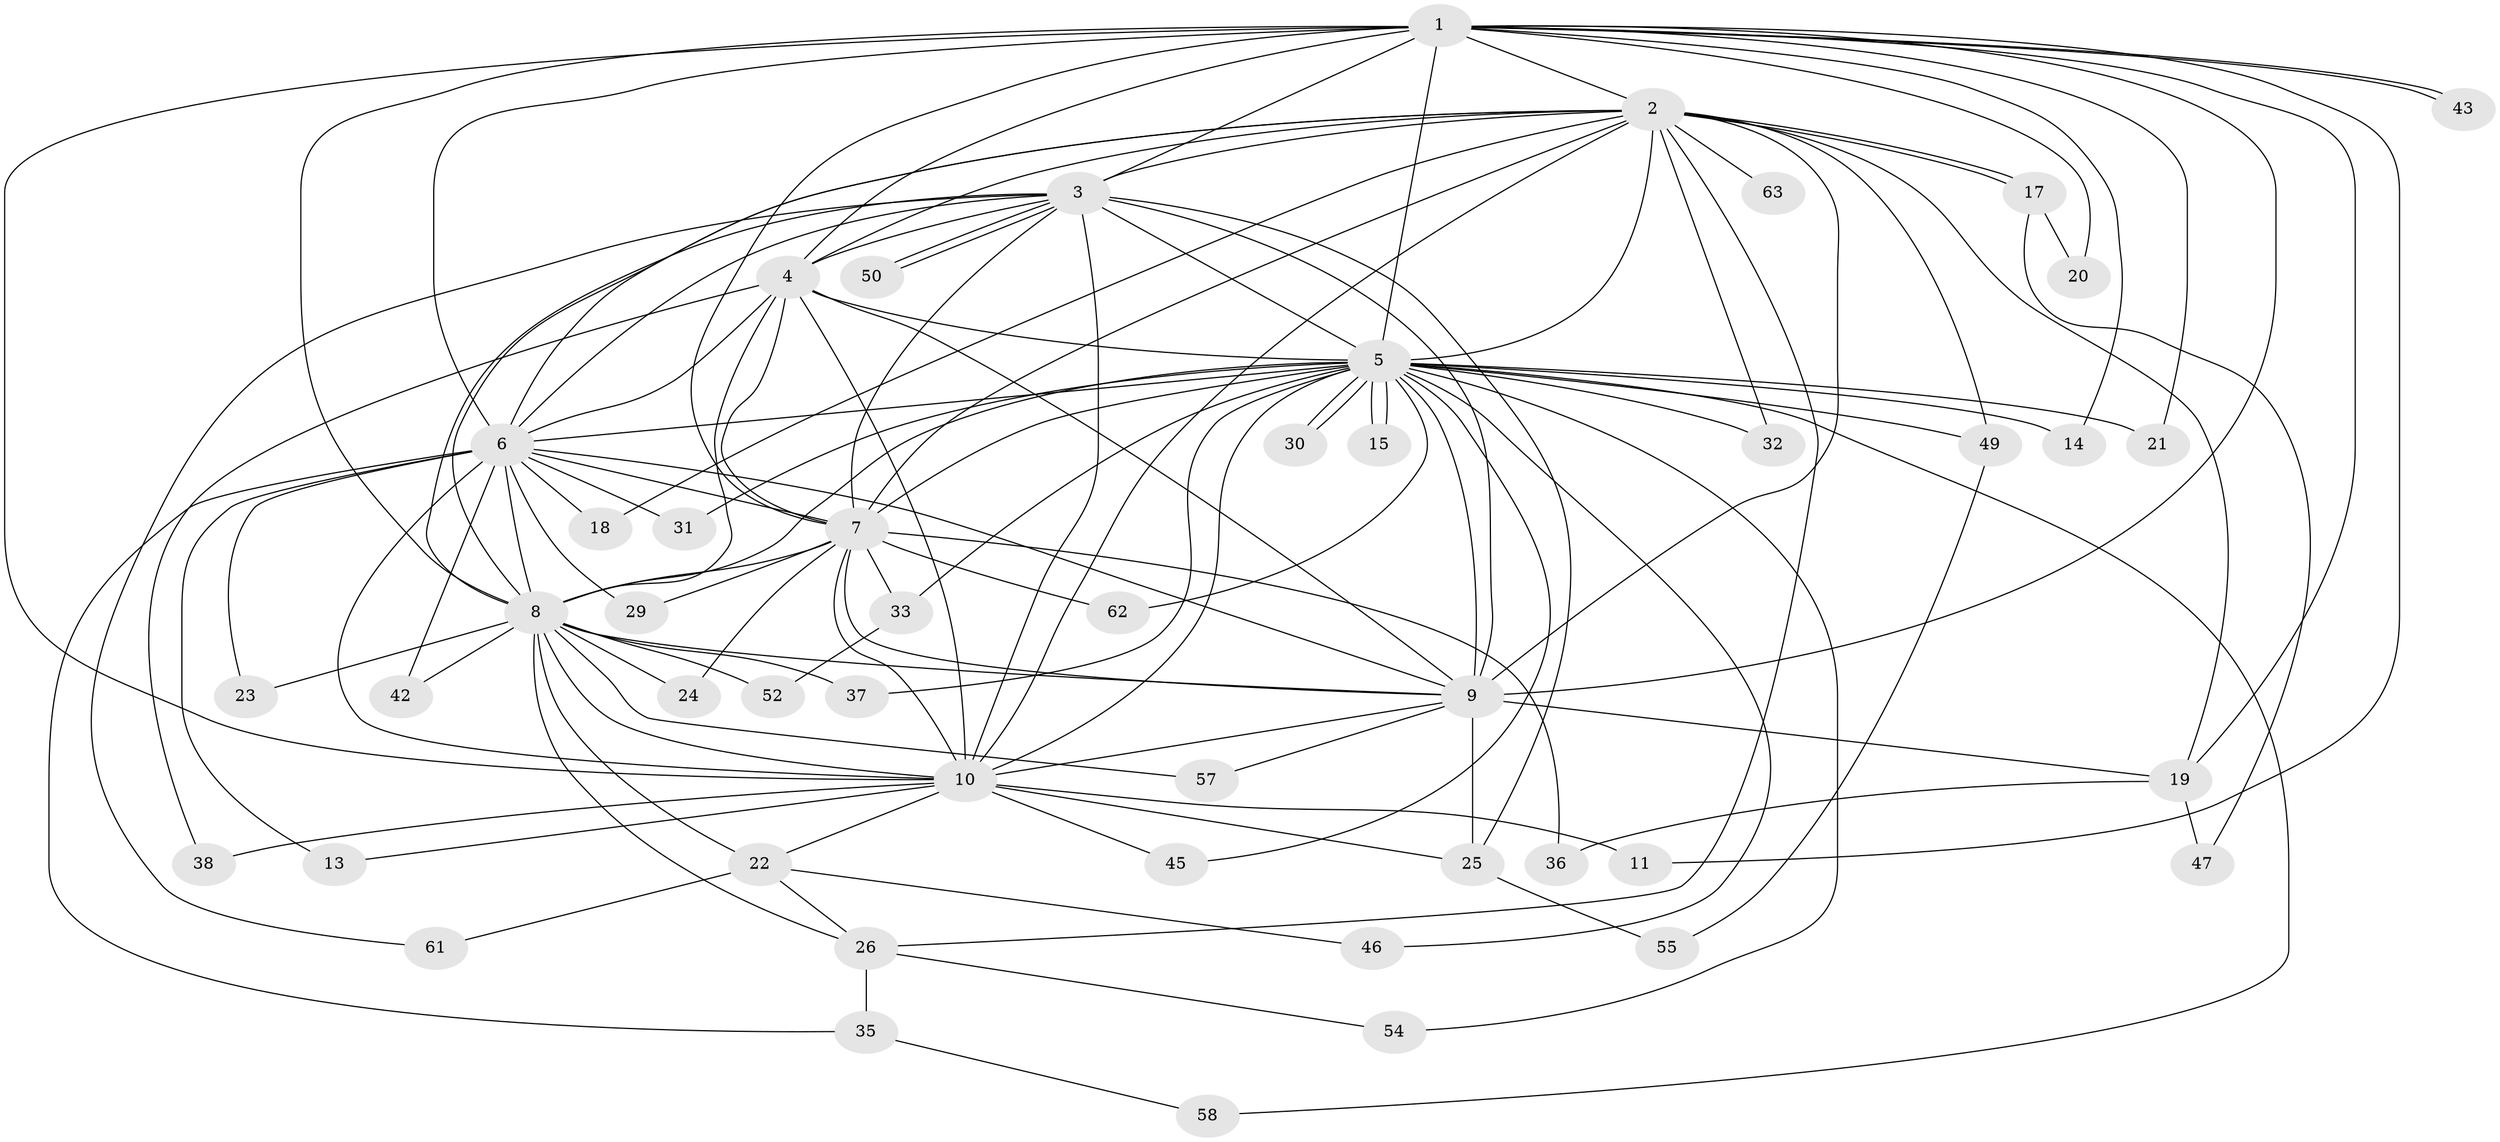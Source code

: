 // original degree distribution, {20: 0.015873015873015872, 19: 0.031746031746031744, 15: 0.031746031746031744, 12: 0.015873015873015872, 26: 0.015873015873015872, 17: 0.015873015873015872, 16: 0.015873015873015872, 13: 0.015873015873015872, 2: 0.6190476190476191, 3: 0.14285714285714285, 5: 0.047619047619047616, 6: 0.015873015873015872, 4: 0.015873015873015872}
// Generated by graph-tools (version 1.1) at 2025/11/02/27/25 16:11:08]
// undirected, 48 vertices, 123 edges
graph export_dot {
graph [start="1"]
  node [color=gray90,style=filled];
  1 [super="+59"];
  2 [super="+53"];
  3 [super="+12"];
  4 [super="+16"];
  5 [super="+28"];
  6 [super="+41"];
  7 [super="+51"];
  8 [super="+40"];
  9 [super="+60"];
  10 [super="+34"];
  11;
  13;
  14;
  15;
  17 [super="+44"];
  18;
  19 [super="+39"];
  20;
  21;
  22 [super="+48"];
  23;
  24 [super="+56"];
  25;
  26 [super="+27"];
  29;
  30;
  31;
  32;
  33;
  35;
  36;
  37;
  38;
  42;
  43;
  45;
  46;
  47;
  49;
  50;
  52;
  54;
  55;
  57;
  58;
  61;
  62;
  63;
  1 -- 2;
  1 -- 3 [weight=2];
  1 -- 4 [weight=2];
  1 -- 5;
  1 -- 6 [weight=2];
  1 -- 7;
  1 -- 8 [weight=2];
  1 -- 9;
  1 -- 10;
  1 -- 11;
  1 -- 14;
  1 -- 19;
  1 -- 20;
  1 -- 21;
  1 -- 43;
  1 -- 43;
  2 -- 3;
  2 -- 4;
  2 -- 5 [weight=2];
  2 -- 6;
  2 -- 7;
  2 -- 8;
  2 -- 9;
  2 -- 10;
  2 -- 17;
  2 -- 17;
  2 -- 18;
  2 -- 32;
  2 -- 49;
  2 -- 63 [weight=2];
  2 -- 26;
  2 -- 19 [weight=2];
  3 -- 4;
  3 -- 5 [weight=2];
  3 -- 6;
  3 -- 7;
  3 -- 8;
  3 -- 9 [weight=2];
  3 -- 10;
  3 -- 50;
  3 -- 50;
  3 -- 61;
  3 -- 25;
  4 -- 5;
  4 -- 6;
  4 -- 7 [weight=2];
  4 -- 8;
  4 -- 9;
  4 -- 10;
  4 -- 38;
  5 -- 6;
  5 -- 7;
  5 -- 8;
  5 -- 9;
  5 -- 10;
  5 -- 14;
  5 -- 15;
  5 -- 15;
  5 -- 21;
  5 -- 30;
  5 -- 30;
  5 -- 31;
  5 -- 33;
  5 -- 37;
  5 -- 45;
  5 -- 46;
  5 -- 49;
  5 -- 54;
  5 -- 58;
  5 -- 62;
  5 -- 32;
  6 -- 7;
  6 -- 8;
  6 -- 9;
  6 -- 10;
  6 -- 13;
  6 -- 18;
  6 -- 23;
  6 -- 29;
  6 -- 31;
  6 -- 35;
  6 -- 42;
  7 -- 8;
  7 -- 9;
  7 -- 10;
  7 -- 24 [weight=2];
  7 -- 29;
  7 -- 33;
  7 -- 36;
  7 -- 62;
  8 -- 9;
  8 -- 10;
  8 -- 22 [weight=2];
  8 -- 23;
  8 -- 24;
  8 -- 26;
  8 -- 37;
  8 -- 42;
  8 -- 52;
  8 -- 57;
  9 -- 10;
  9 -- 19;
  9 -- 25;
  9 -- 57;
  10 -- 11;
  10 -- 13;
  10 -- 22;
  10 -- 38;
  10 -- 45;
  10 -- 25;
  17 -- 20;
  17 -- 47;
  19 -- 36;
  19 -- 47;
  22 -- 26;
  22 -- 46;
  22 -- 61;
  25 -- 55;
  26 -- 35;
  26 -- 54;
  33 -- 52;
  35 -- 58;
  49 -- 55;
}
